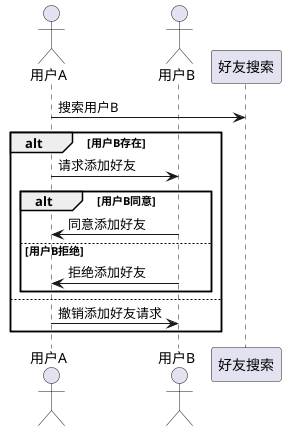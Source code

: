 @startuml

actor 用户A
actor 用户B
用户A->好友搜索:搜索用户B
alt 用户B存在
用户A->用户B:请求添加好友
 alt 用户B同意
 用户B->用户A:同意添加好友
 else 用户B拒绝
 用户B->用户A:拒绝添加好友
 end
else
用户A->用户B:撤销添加好友请求
end



@enduml